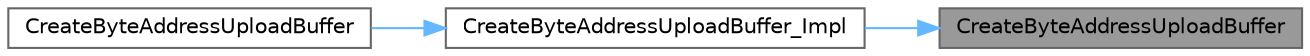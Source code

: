 digraph "CreateByteAddressUploadBuffer"
{
 // INTERACTIVE_SVG=YES
 // LATEX_PDF_SIZE
  bgcolor="transparent";
  edge [fontname=Helvetica,fontsize=10,labelfontname=Helvetica,labelfontsize=10];
  node [fontname=Helvetica,fontsize=10,shape=box,height=0.2,width=0.4];
  rankdir="RL";
  Node1 [id="Node000001",label="CreateByteAddressUploadBuffer",height=0.2,width=0.4,color="gray40", fillcolor="grey60", style="filled", fontcolor="black",tooltip="Helper to create a byte address upload buffer with initial data from a TArray."];
  Node1 -> Node2 [id="edge1_Node000001_Node000002",dir="back",color="steelblue1",style="solid",tooltip=" "];
  Node2 [id="Node000002",label="CreateByteAddressUploadBuffer_Impl",height=0.2,width=0.4,color="grey40", fillcolor="white", style="filled",URL="$d6/d45/RenderGraphUtils_8h.html#a99a3475f31193463b59d62856d6918a2",tooltip="A variant where the TArray is supplied through callbacks."];
  Node2 -> Node3 [id="edge2_Node000002_Node000003",dir="back",color="steelblue1",style="solid",tooltip=" "];
  Node3 [id="Node000003",label="CreateByteAddressUploadBuffer",height=0.2,width=0.4,color="grey40", fillcolor="white", style="filled",URL="$d6/d45/RenderGraphUtils_8h.html#adc39f7d7683b9fb21b851c9dc6f894af",tooltip="Same as the previous function but where the type of the array is automatically inferred,..."];
}
